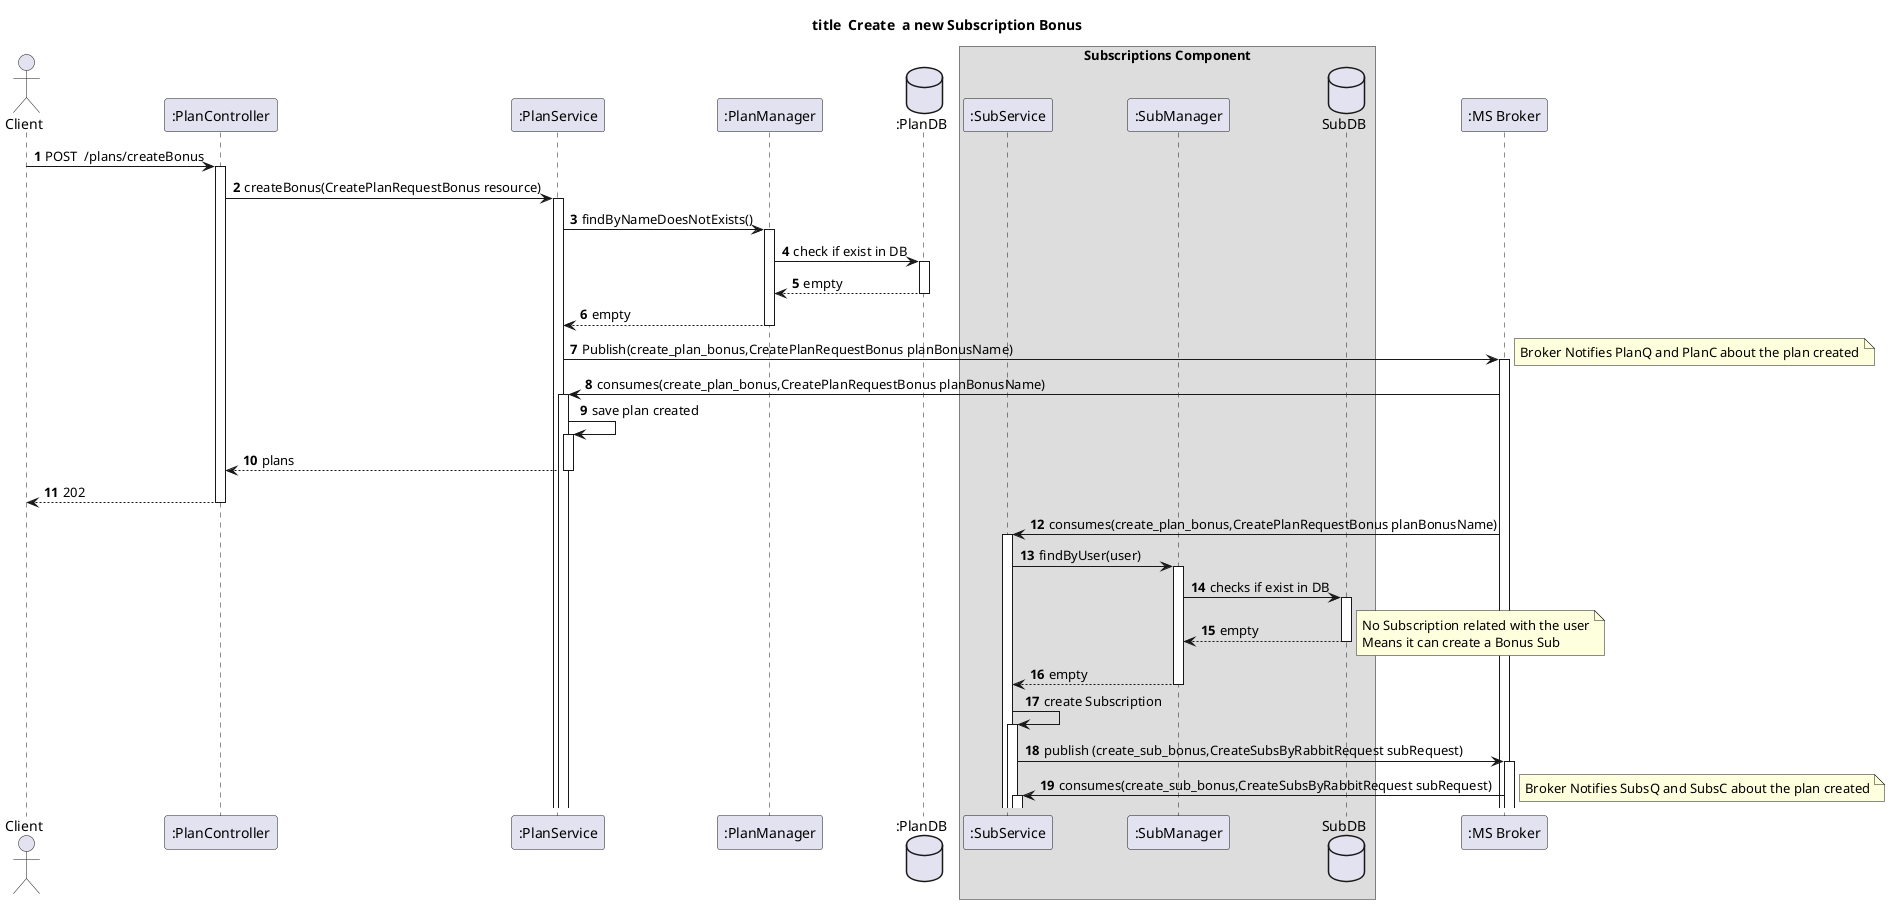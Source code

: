 @startuml
'https://plantuml.com/sequence-diagram
autoactivate on
autonumber
title  title  Create  a new Subscription Bonus

autonumber

actor "Client" as Ac
participant ":PlanController" as PlanController
participant ":PlanService" as PService
participant ":PlanManager" as PManager
database ":PlanDB" as PDB

box "Subscriptions Component"
    participant ":SubService" as Service
    participant ":SubManager" as MG
    database "SubDB" as SDB
end box





participant ":MS Broker" as Broker

Ac->PlanController:POST  /plans/createBonus
PlanController->PService:createBonus(CreatePlanRequestBonus resource)
PService->PManager:findByNameDoesNotExists()
PManager->PDB:check if exist in DB
PDB-->PManager:empty
PManager-->PService:empty
PService->Broker:Publish(create_plan_bonus,CreatePlanRequestBonus planBonusName)


note right
Broker Notifies PlanQ and PlanC about the plan created
end note

PService<-Broker:consumes(create_plan_bonus,CreatePlanRequestBonus planBonusName)

PService->PService:save plan created
PService-->PlanController:plans

PlanController-->Ac:202

Broker->Service:consumes(create_plan_bonus,CreatePlanRequestBonus planBonusName)
Service->MG:findByUser(user)
MG->SDB:checks if exist in DB
SDB-->MG:empty
note right
No Subscription related with the user
Means it can create a Bonus Sub
end note
MG-->Service:empty
Service->Service:create Subscription
Service->Broker:publish (create_sub_bonus,CreateSubsByRabbitRequest subRequest)
Broker->Service:consumes(create_sub_bonus,CreateSubsByRabbitRequest subRequest)
note right
Broker Notifies SubsQ and SubsC about the plan created
end note








@enduml
